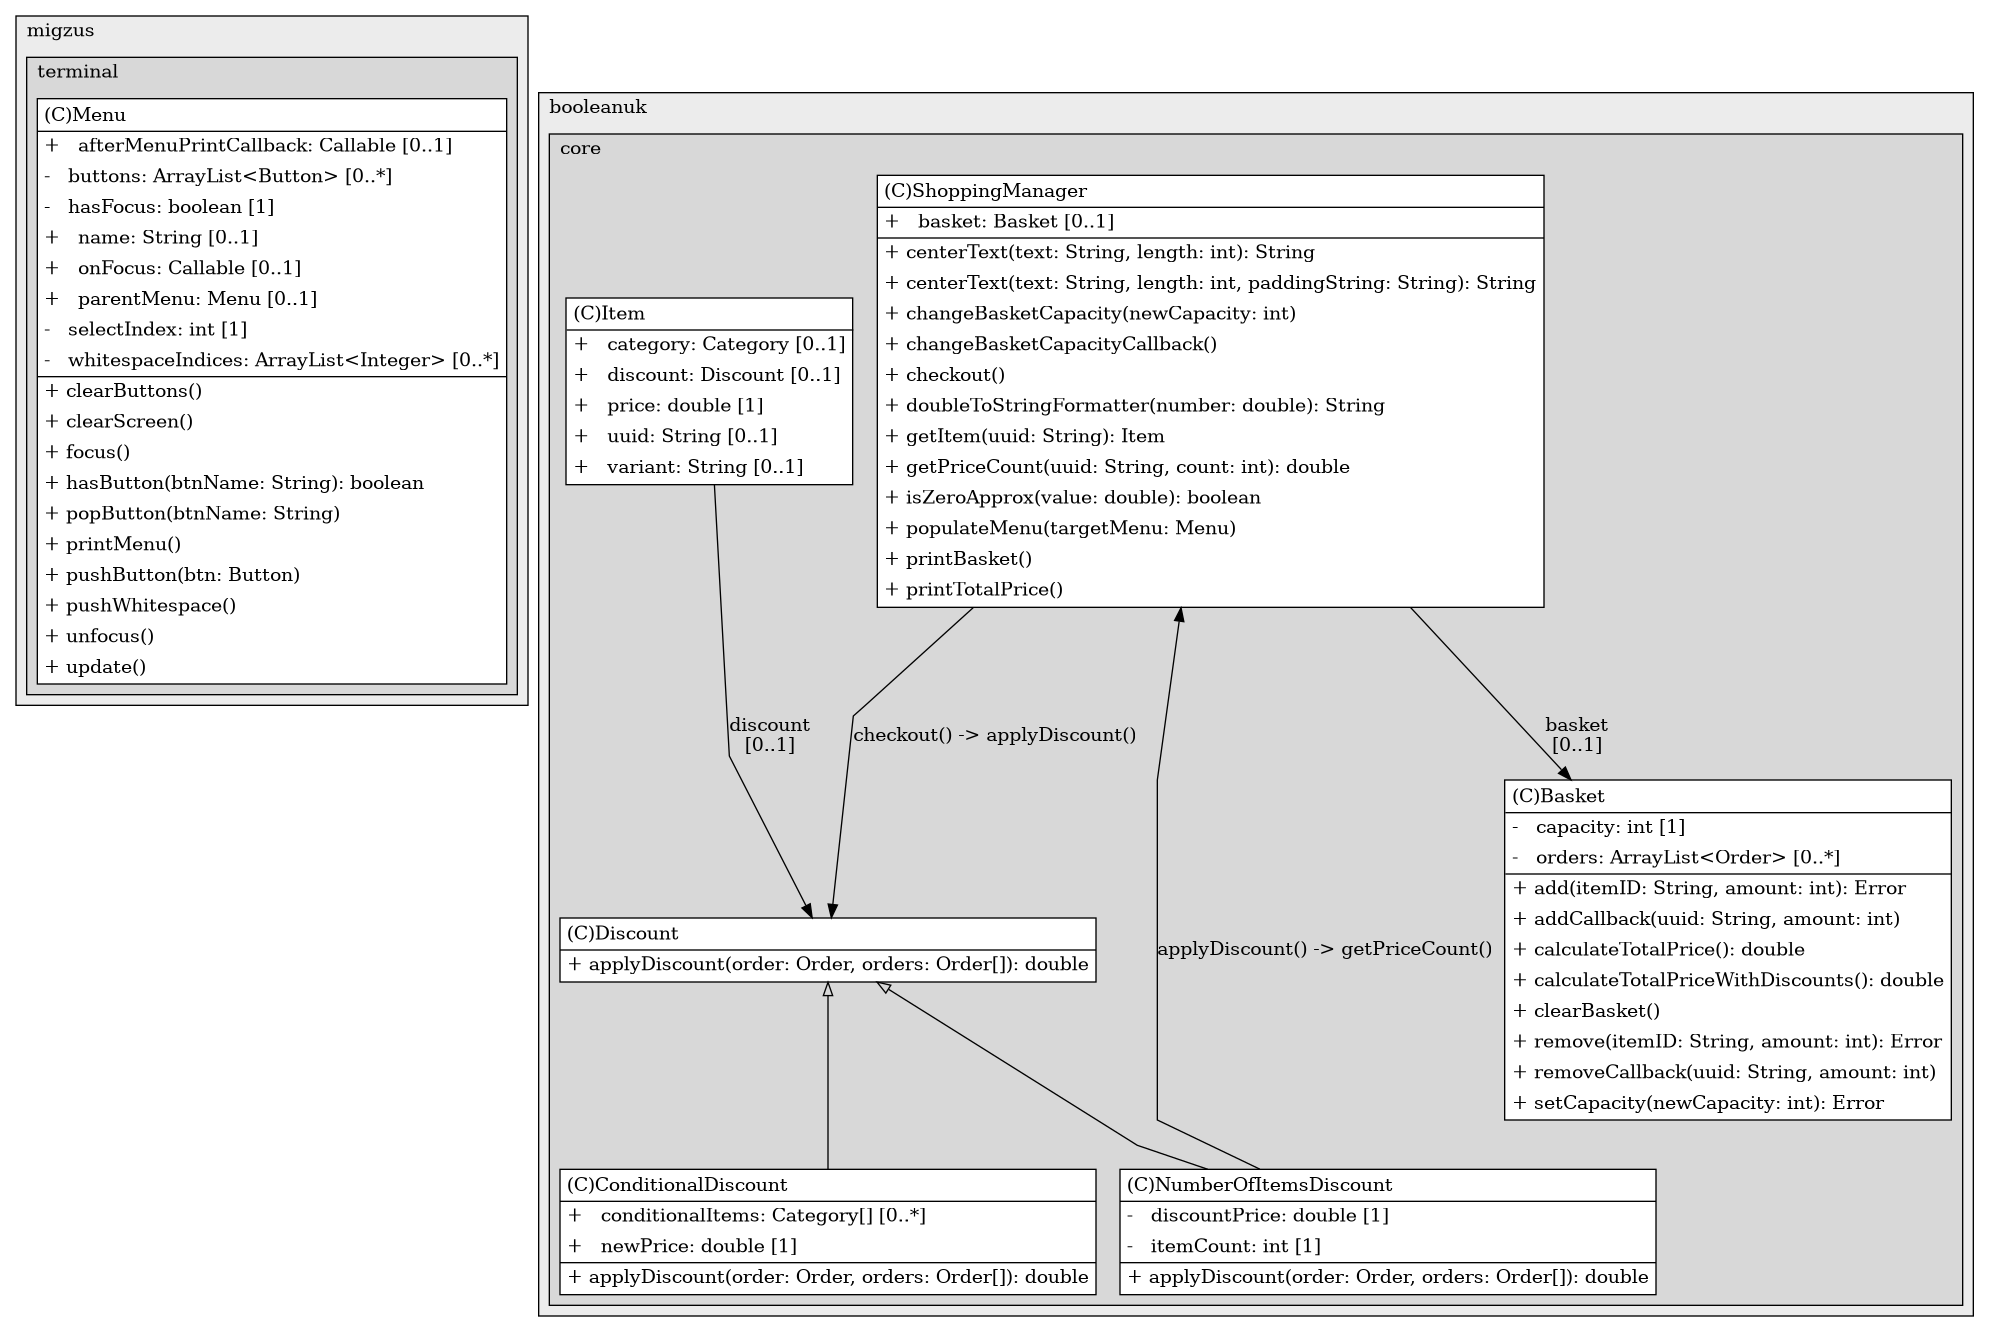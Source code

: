 @startuml

/' diagram meta data start
config=StructureConfiguration;
{
  "projectClassification": {
    "searchMode": "OpenProject", // OpenProject, AllProjects
    "includedProjects": "",
    "pathEndKeywords": "*.impl",
    "isClientPath": "",
    "isClientName": "",
    "isTestPath": "",
    "isTestName": "",
    "isMappingPath": "",
    "isMappingName": "",
    "isDataAccessPath": "",
    "isDataAccessName": "",
    "isDataStructurePath": "",
    "isDataStructureName": "",
    "isInterfaceStructuresPath": "",
    "isInterfaceStructuresName": "",
    "isEntryPointPath": "",
    "isEntryPointName": "",
    "treatFinalFieldsAsMandatory": false
  },
  "graphRestriction": {
    "classPackageExcludeFilter": "",
    "classPackageIncludeFilter": "",
    "classNameExcludeFilter": "",
    "classNameIncludeFilter": "",
    "methodNameExcludeFilter": "",
    "methodNameIncludeFilter": "",
    "removeByInheritance": "", // inheritance/annotation based filtering is done in a second step
    "removeByAnnotation": "",
    "removeByClassPackage": "", // cleanup the graph after inheritance/annotation based filtering is done
    "removeByClassName": "",
    "cutMappings": true,
    "cutEnum": true,
    "cutTests": true,
    "cutClient": true,
    "cutDataAccess": false,
    "cutInterfaceStructures": true,
    "cutDataStructures": true,
    "cutGetterAndSetter": true,
    "cutConstructors": true
  },
  "graphTraversal": {
    "forwardDepth": 3,
    "backwardDepth": 3,
    "classPackageExcludeFilter": "",
    "classPackageIncludeFilter": "",
    "classNameExcludeFilter": "",
    "classNameIncludeFilter": "",
    "methodNameExcludeFilter": "",
    "methodNameIncludeFilter": "",
    "hideMappings": false,
    "hideDataStructures": false,
    "hidePrivateMethods": true,
    "hideInterfaceCalls": true, // indirection: implementation -> interface (is hidden) -> implementation
    "onlyShowApplicationEntryPoints": false, // root node is included
    "useMethodCallsForStructureDiagram": "ForwardOnly" // ForwardOnly, BothDirections, No
  },
  "details": {
    "aggregation": "GroupByClass", // ByClass, GroupByClass, None
    "showClassGenericTypes": true,
    "showMethods": true,
    "showMethodParameterNames": true,
    "showMethodParameterTypes": true,
    "showMethodReturnType": true,
    "showPackageLevels": 2,
    "showDetailedClassStructure": true
  },
  "rootClass": "com.booleanuk.core.Discount",
  "extensionCallbackMethod": "" // qualified.class.name#methodName - signature: public static String method(String)
}
diagram meta data end '/



digraph g {
    rankdir="TB"
    splines=polyline
    

'nodes 
subgraph cluster_1074230675 { 
   	label=migzus
	labeljust=l
	fillcolor="#ececec"
	style=filled
   
   subgraph cluster_1356110627 { 
   	label=terminal
	labeljust=l
	fillcolor="#d8d8d8"
	style=filled
   
   Menu2013303286[
	label=<<TABLE BORDER="1" CELLBORDER="0" CELLPADDING="4" CELLSPACING="0">
<TR><TD ALIGN="LEFT" >(C)Menu</TD></TR>
<HR/>
<TR><TD ALIGN="LEFT" >+   afterMenuPrintCallback: Callable [0..1]</TD></TR>
<TR><TD ALIGN="LEFT" >-   buttons: ArrayList&lt;Button&gt; [0..*]</TD></TR>
<TR><TD ALIGN="LEFT" >-   hasFocus: boolean [1]</TD></TR>
<TR><TD ALIGN="LEFT" >+   name: String [0..1]</TD></TR>
<TR><TD ALIGN="LEFT" >+   onFocus: Callable [0..1]</TD></TR>
<TR><TD ALIGN="LEFT" >+   parentMenu: Menu [0..1]</TD></TR>
<TR><TD ALIGN="LEFT" >-   selectIndex: int [1]</TD></TR>
<TR><TD ALIGN="LEFT" >-   whitespaceIndices: ArrayList&lt;Integer&gt; [0..*]</TD></TR>
<HR/>
<TR><TD ALIGN="LEFT" >+ clearButtons()</TD></TR>
<TR><TD ALIGN="LEFT" >+ clearScreen()</TD></TR>
<TR><TD ALIGN="LEFT" >+ focus()</TD></TR>
<TR><TD ALIGN="LEFT" >+ hasButton(btnName: String): boolean</TD></TR>
<TR><TD ALIGN="LEFT" >+ popButton(btnName: String)</TD></TR>
<TR><TD ALIGN="LEFT" >+ printMenu()</TD></TR>
<TR><TD ALIGN="LEFT" >+ pushButton(btn: Button)</TD></TR>
<TR><TD ALIGN="LEFT" >+ pushWhitespace()</TD></TR>
<TR><TD ALIGN="LEFT" >+ unfocus()</TD></TR>
<TR><TD ALIGN="LEFT" >+ update()</TD></TR>
</TABLE>>
	style=filled
	margin=0
	shape=plaintext
	fillcolor="#FFFFFF"
];
} 
} 

subgraph cluster_2058424510 { 
   	label=booleanuk
	labeljust=l
	fillcolor="#ececec"
	style=filled
   
   subgraph cluster_543727311 { 
   	label=core
	labeljust=l
	fillcolor="#d8d8d8"
	style=filled
   
   Basket1325589212[
	label=<<TABLE BORDER="1" CELLBORDER="0" CELLPADDING="4" CELLSPACING="0">
<TR><TD ALIGN="LEFT" >(C)Basket</TD></TR>
<HR/>
<TR><TD ALIGN="LEFT" >-   capacity: int [1]</TD></TR>
<TR><TD ALIGN="LEFT" >-   orders: ArrayList&lt;Order&gt; [0..*]</TD></TR>
<HR/>
<TR><TD ALIGN="LEFT" >+ add(itemID: String, amount: int): Error</TD></TR>
<TR><TD ALIGN="LEFT" >+ addCallback(uuid: String, amount: int)</TD></TR>
<TR><TD ALIGN="LEFT" >+ calculateTotalPrice(): double</TD></TR>
<TR><TD ALIGN="LEFT" >+ calculateTotalPriceWithDiscounts(): double</TD></TR>
<TR><TD ALIGN="LEFT" >+ clearBasket()</TD></TR>
<TR><TD ALIGN="LEFT" >+ remove(itemID: String, amount: int): Error</TD></TR>
<TR><TD ALIGN="LEFT" >+ removeCallback(uuid: String, amount: int)</TD></TR>
<TR><TD ALIGN="LEFT" >+ setCapacity(newCapacity: int): Error</TD></TR>
</TABLE>>
	style=filled
	margin=0
	shape=plaintext
	fillcolor="#FFFFFF"
];

ConditionalDiscount1325589212[
	label=<<TABLE BORDER="1" CELLBORDER="0" CELLPADDING="4" CELLSPACING="0">
<TR><TD ALIGN="LEFT" >(C)ConditionalDiscount</TD></TR>
<HR/>
<TR><TD ALIGN="LEFT" >+   conditionalItems: Category[] [0..*]</TD></TR>
<TR><TD ALIGN="LEFT" >+   newPrice: double [1]</TD></TR>
<HR/>
<TR><TD ALIGN="LEFT" >+ applyDiscount(order: Order, orders: Order[]): double</TD></TR>
</TABLE>>
	style=filled
	margin=0
	shape=plaintext
	fillcolor="#FFFFFF"
];

Discount1325589212[
	label=<<TABLE BORDER="1" CELLBORDER="0" CELLPADDING="4" CELLSPACING="0">
<TR><TD ALIGN="LEFT" >(C)Discount</TD></TR>
<HR/>
<TR><TD ALIGN="LEFT" >+ applyDiscount(order: Order, orders: Order[]): double</TD></TR>
</TABLE>>
	style=filled
	margin=0
	shape=plaintext
	fillcolor="#FFFFFF"
];

Item1325589212[
	label=<<TABLE BORDER="1" CELLBORDER="0" CELLPADDING="4" CELLSPACING="0">
<TR><TD ALIGN="LEFT" >(C)Item</TD></TR>
<HR/>
<TR><TD ALIGN="LEFT" >+   category: Category [0..1]</TD></TR>
<TR><TD ALIGN="LEFT" >+   discount: Discount [0..1]</TD></TR>
<TR><TD ALIGN="LEFT" >+   price: double [1]</TD></TR>
<TR><TD ALIGN="LEFT" >+   uuid: String [0..1]</TD></TR>
<TR><TD ALIGN="LEFT" >+   variant: String [0..1]</TD></TR>
</TABLE>>
	style=filled
	margin=0
	shape=plaintext
	fillcolor="#FFFFFF"
];

NumberOfItemsDiscount1325589212[
	label=<<TABLE BORDER="1" CELLBORDER="0" CELLPADDING="4" CELLSPACING="0">
<TR><TD ALIGN="LEFT" >(C)NumberOfItemsDiscount</TD></TR>
<HR/>
<TR><TD ALIGN="LEFT" >-   discountPrice: double [1]</TD></TR>
<TR><TD ALIGN="LEFT" >-   itemCount: int [1]</TD></TR>
<HR/>
<TR><TD ALIGN="LEFT" >+ applyDiscount(order: Order, orders: Order[]): double</TD></TR>
</TABLE>>
	style=filled
	margin=0
	shape=plaintext
	fillcolor="#FFFFFF"
];

ShoppingManager1325589212[
	label=<<TABLE BORDER="1" CELLBORDER="0" CELLPADDING="4" CELLSPACING="0">
<TR><TD ALIGN="LEFT" >(C)ShoppingManager</TD></TR>
<HR/>
<TR><TD ALIGN="LEFT" >+   basket: Basket [0..1]</TD></TR>
<HR/>
<TR><TD ALIGN="LEFT" >+ centerText(text: String, length: int): String</TD></TR>
<TR><TD ALIGN="LEFT" >+ centerText(text: String, length: int, paddingString: String): String</TD></TR>
<TR><TD ALIGN="LEFT" >+ changeBasketCapacity(newCapacity: int)</TD></TR>
<TR><TD ALIGN="LEFT" >+ changeBasketCapacityCallback()</TD></TR>
<TR><TD ALIGN="LEFT" >+ checkout()</TD></TR>
<TR><TD ALIGN="LEFT" >+ doubleToStringFormatter(number: double): String</TD></TR>
<TR><TD ALIGN="LEFT" >+ getItem(uuid: String): Item</TD></TR>
<TR><TD ALIGN="LEFT" >+ getPriceCount(uuid: String, count: int): double</TD></TR>
<TR><TD ALIGN="LEFT" >+ isZeroApprox(value: double): boolean</TD></TR>
<TR><TD ALIGN="LEFT" >+ populateMenu(targetMenu: Menu)</TD></TR>
<TR><TD ALIGN="LEFT" >+ printBasket()</TD></TR>
<TR><TD ALIGN="LEFT" >+ printTotalPrice()</TD></TR>
</TABLE>>
	style=filled
	margin=0
	shape=plaintext
	fillcolor="#FFFFFF"
];
} 
} 

'edges    
Discount1325589212 -> ConditionalDiscount1325589212[arrowhead=none, arrowtail=empty, dir=both];
Discount1325589212 -> NumberOfItemsDiscount1325589212[arrowhead=none, arrowtail=empty, dir=both];
Item1325589212 -> Discount1325589212[label="discount
[0..1]"];
NumberOfItemsDiscount1325589212 -> ShoppingManager1325589212[label="applyDiscount() -> getPriceCount()"];
ShoppingManager1325589212 -> Basket1325589212[label="basket
[0..1]"];
ShoppingManager1325589212 -> Discount1325589212[label="checkout() -> applyDiscount()"];
    
}
@enduml